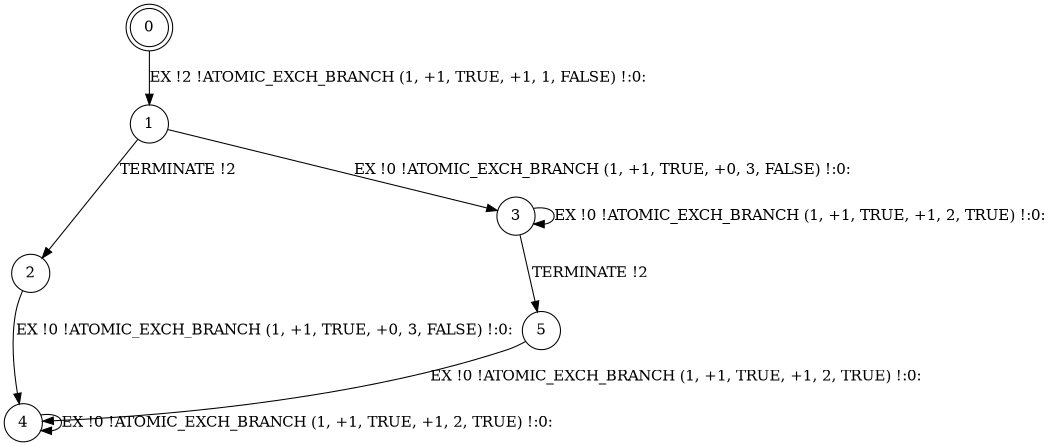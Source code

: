 digraph BCG {
size = "7, 10.5";
center = TRUE;
node [shape = circle];
0 [peripheries = 2];
0 -> 1 [label = "EX !2 !ATOMIC_EXCH_BRANCH (1, +1, TRUE, +1, 1, FALSE) !:0:"];
1 -> 2 [label = "TERMINATE !2"];
1 -> 3 [label = "EX !0 !ATOMIC_EXCH_BRANCH (1, +1, TRUE, +0, 3, FALSE) !:0:"];
2 -> 4 [label = "EX !0 !ATOMIC_EXCH_BRANCH (1, +1, TRUE, +0, 3, FALSE) !:0:"];
3 -> 5 [label = "TERMINATE !2"];
3 -> 3 [label = "EX !0 !ATOMIC_EXCH_BRANCH (1, +1, TRUE, +1, 2, TRUE) !:0:"];
4 -> 4 [label = "EX !0 !ATOMIC_EXCH_BRANCH (1, +1, TRUE, +1, 2, TRUE) !:0:"];
5 -> 4 [label = "EX !0 !ATOMIC_EXCH_BRANCH (1, +1, TRUE, +1, 2, TRUE) !:0:"];
}
